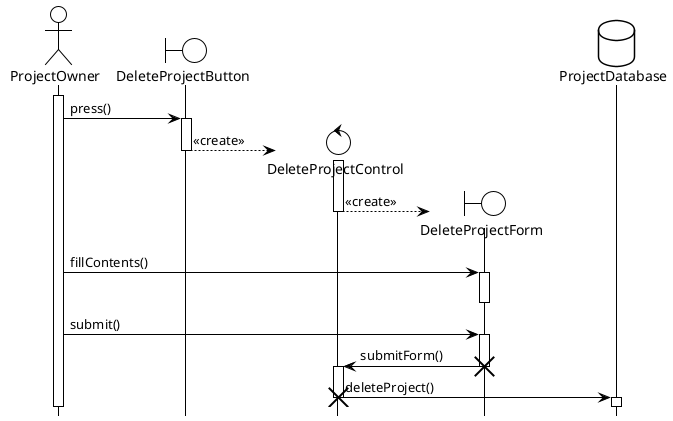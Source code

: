 @startuml DeleteProject
!theme plain
hide footbox
actor ProjectOwner as po
boundary DeleteProjectButton as dpb
control DeleteProjectControl as dpc
boundary DeleteProjectForm as dpf
database ProjectDatabase as pd

activate po

po -> dpb : press()
activate dpb

create dpc
dpb --> dpc : <<create>>
deactivate dpb
activate dpc

create dpf
dpc --> dpf : <<create>>
deactivate dpc

po -> dpf : fillContents()
activate dpf
deactivate dpf

po -> dpf : submit()
activate dpf

dpf -> dpc : submitForm()
destroy dpf
activate dpc

dpc -> pd : deleteProject()
destroy dpc
activate pd
deactivate pd
@enduml